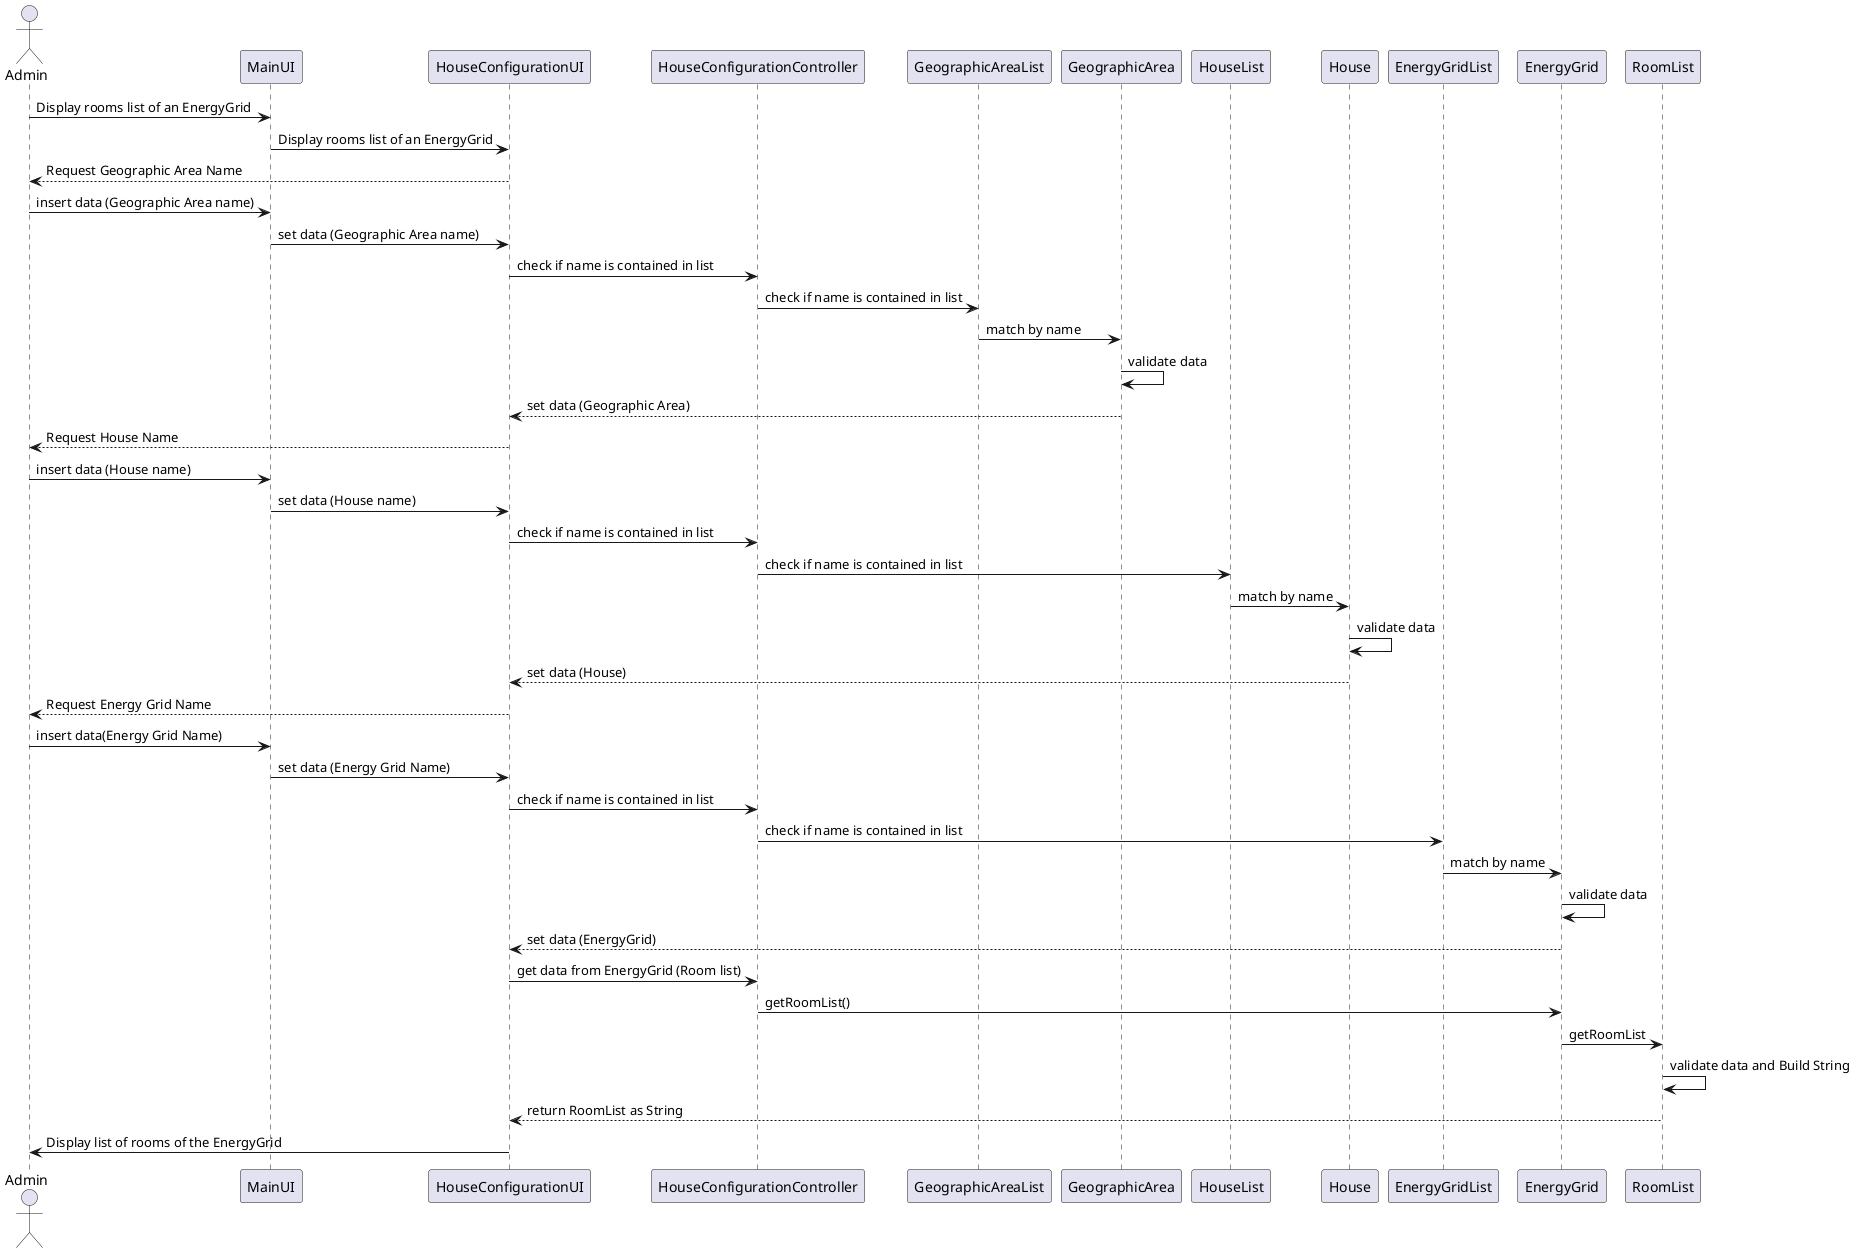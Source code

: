 @startuml
actor Admin
Admin -> MainUI: Display rooms list of an EnergyGrid
MainUI -> HouseConfigurationUI:Display rooms list of an EnergyGrid
HouseConfigurationUI --> Admin: Request Geographic Area Name
Admin -> MainUI: insert data (Geographic Area name)
MainUI -> HouseConfigurationUI: set data (Geographic Area name)
HouseConfigurationUI ->HouseConfigurationController: check if name is contained in list
HouseConfigurationController -> GeographicAreaList: check if name is contained in list
GeographicAreaList -> GeographicArea: match by name
GeographicArea -> GeographicArea: validate data
GeographicArea --> HouseConfigurationUI: set data (Geographic Area)
HouseConfigurationUI --> Admin: Request House Name
Admin -> MainUI: insert data (House name)
MainUI -> HouseConfigurationUI: set data (House name)
HouseConfigurationUI -> HouseConfigurationController: check if name is contained in list
HouseConfigurationController -> HouseList: check if name is contained in list
HouseList -> House: match by name
House -> House: validate data
House --> HouseConfigurationUI: set data (House)
HouseConfigurationUI --> Admin: Request Energy Grid Name
Admin -> MainUI: insert data(Energy Grid Name)
MainUI -> HouseConfigurationUI: set data (Energy Grid Name)
HouseConfigurationUI -> HouseConfigurationController: check if name is contained in list
HouseConfigurationController -> EnergyGridList: check if name is contained in list
EnergyGridList -> EnergyGrid: match by name
EnergyGrid -> EnergyGrid: validate data
EnergyGrid --> HouseConfigurationUI: set data (EnergyGrid)
HouseConfigurationUI -> HouseConfigurationController: get data from EnergyGrid (Room list)
HouseConfigurationController -> EnergyGrid: getRoomList()
EnergyGrid->RoomList:getRoomList
RoomList->RoomList: validate data and Build String
RoomList-->HouseConfigurationUI:return RoomList as String
HouseConfigurationUI->Admin: Display list of rooms of the EnergyGrid
@enduml